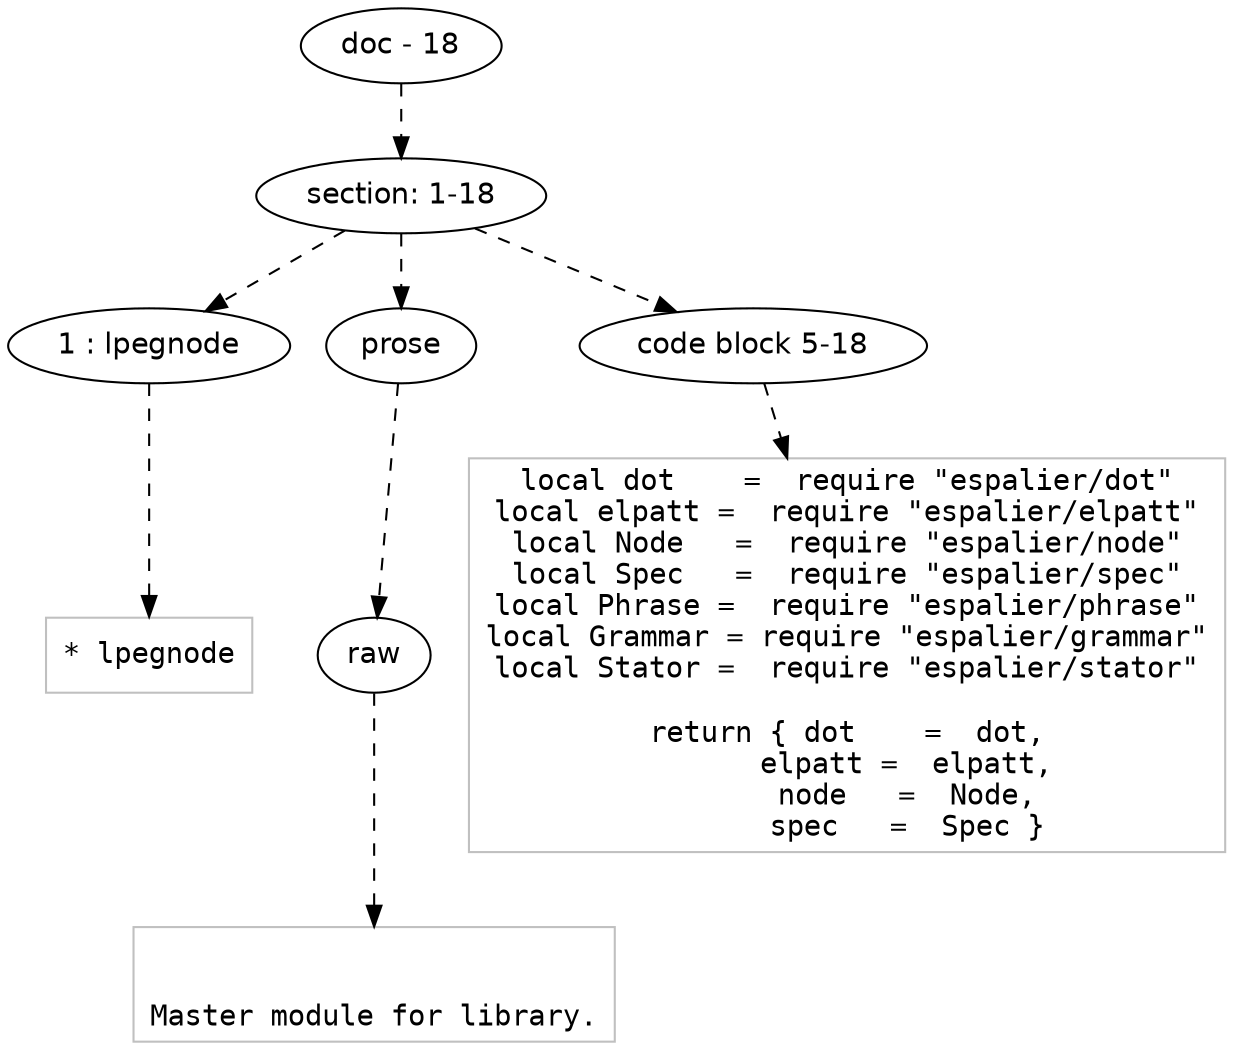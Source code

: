 digraph lpegNode {

node [fontname=Helvetica]
edge [style=dashed]

doc_0 [label="doc - 18"]


doc_0 -> { section_1}
{rank=same; section_1}

section_1 [label="section: 1-18"]


// END RANK doc_0

section_1 -> { header_2 prose_3 codeblock_4}
{rank=same; header_2 prose_3 codeblock_4}

header_2 [label="1 : lpegnode"]

prose_3 [label="prose"]

codeblock_4 [label="code block 5-18"]


// END RANK section_1

header_2 -> leaf_5
leaf_5  [color=Gray,shape=rectangle,fontname=Inconsolata,label="* lpegnode"]
// END RANK header_2

prose_3 -> { raw_6}
{rank=same; raw_6}

raw_6 [label="raw"]


// END RANK prose_3

raw_6 -> leaf_7
leaf_7  [color=Gray,shape=rectangle,fontname=Inconsolata,label="

Master module for library.
"]
// END RANK raw_6

codeblock_4 -> leaf_8
leaf_8  [color=Gray,shape=rectangle,fontname=Inconsolata,label="local dot    =  require \"espalier/dot\"
local elpatt =  require \"espalier/elpatt\"
local Node   =  require \"espalier/node\"
local Spec   =  require \"espalier/spec\"
local Phrase =  require \"espalier/phrase\"
local Grammar = require \"espalier/grammar\"
local Stator =  require \"espalier/stator\"

return { dot    =  dot,
       elpatt =  elpatt,
       node   =  Node,
       spec   =  Spec }"]
// END RANK codeblock_4


}
